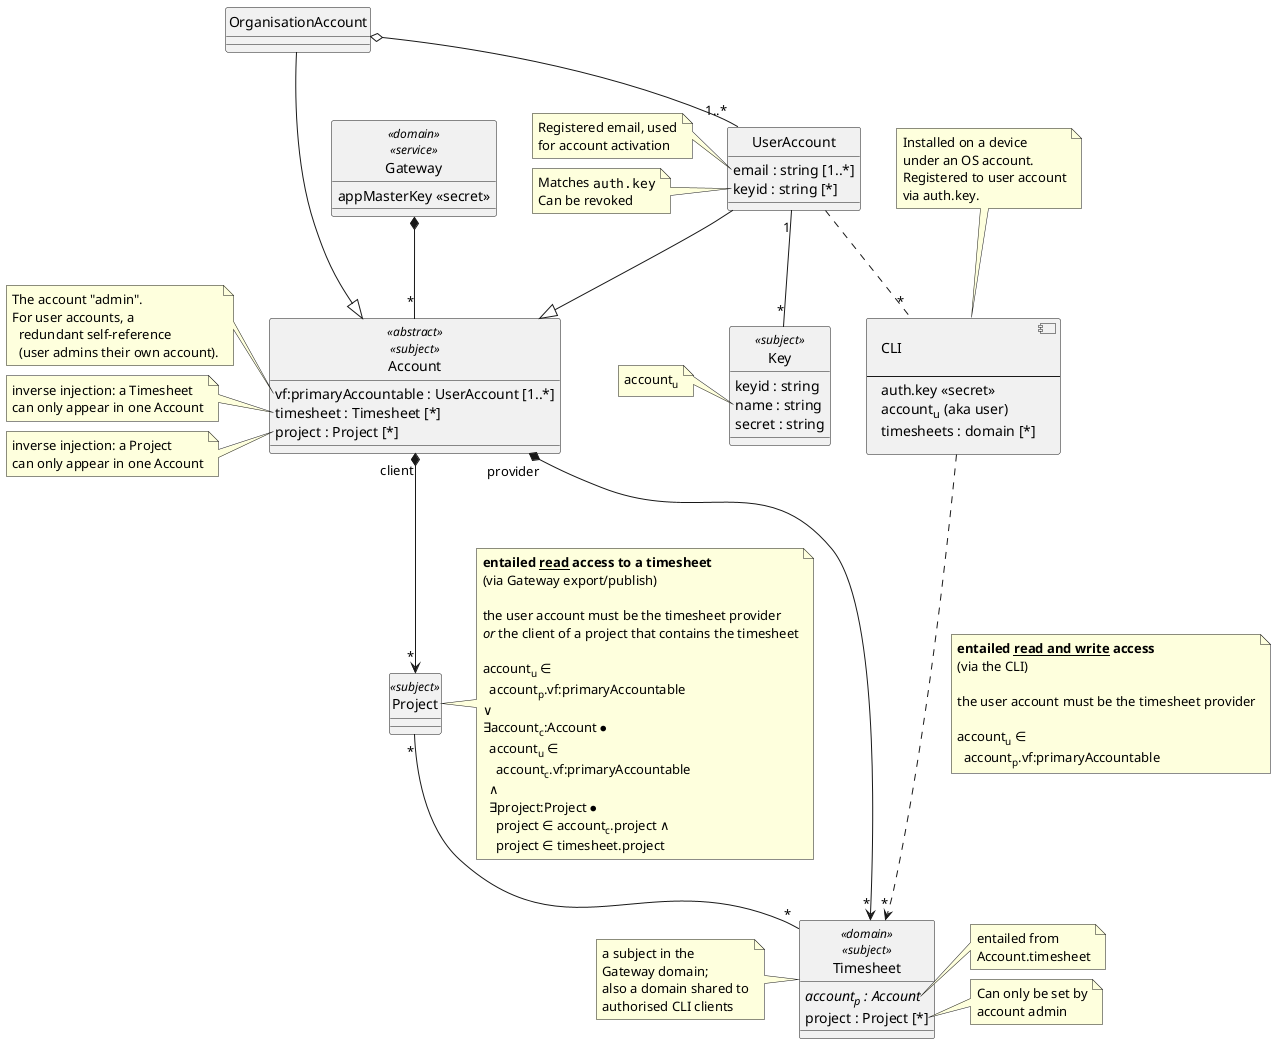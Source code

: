 @startuml
'https://plantuml.com/class-diagram

hide circle
allowmixing

class Gateway <<domain>> <<service>> {
  appMasterKey <<secret>>
}

Gateway *-- "*" Account

class Account <<abstract>> <<subject>> {
  vf:primaryAccountable : UserAccount [1..*]
  timesheet : Timesheet [*]
  project : Project [*]
}
note left of Account::vf:primaryAccountable
  The account "admin".
  For user accounts, a
    redundant self-reference
    (user admins their own account).
end note
note left of Account::timesheet
  inverse injection: a Timesheet
  can only appear in one Account
end note
note left of Account::project
  inverse injection: a Project
  can only appear in one Account
end note

Account "provider" *--> "*" Timesheet

Account "client" *--> "*" Project

class UserAccount {
  email : string [1..*]
  keyid : string [*]
}
note left of UserAccount::email
  Registered email, used
  for account activation
end note
note left of UserAccount::keyid
  Matches ""auth.key""
  Can be revoked
end note
UserAccount --|> Account

class OrganisationAccount {
}
OrganisationAccount --|> Account
OrganisationAccount o-- "1..*" UserAccount

class Timesheet <<domain>> <<subject>> {
  //account<sub>p</sub> : Account//
  project : Project [*]
}
note left of Timesheet
  a subject in the
  Gateway domain;
  also a domain shared to
  authorised CLI clients
end note
note right of Timesheet::account
  entailed from
  Account.timesheet
end note
note right of Timesheet::project
  Can only be set by
  account admin
end note

class Project <<subject>> {
}
note right of Project
  **entailed __read__ access to a timesheet**
  (via Gateway export/publish)

  the user account must be the timesheet provider
  //or// the client of a project that contains the timesheet

  account<sub>u</sub> ∈
    account<sub>p</sub>.vf:primaryAccountable
  ∨
  ∃account<sub>c</sub>:Account ⦁
    account<sub>u</sub> ∈
      account<sub>c</sub>.vf:primaryAccountable
    ∧
    ∃project:Project ⦁
      project ∈ account<sub>c</sub>.project ∧
      project ∈ timesheet.project
end note

Project "*" -- "*" Timesheet

component CLI [
  CLI

  ---
  auth.key <<secret>>
  account<sub>u</sub> (aka user)
  timesheets : domain [*]
]
note top of CLI
  Installed on a device
  under an OS account.
  Registered to user account
  via auth.key.
end note

UserAccount .. "*" CLI

CLI ..> "*" Timesheet
note bottom on link
  **entailed __read and write__ access**
  (via the CLI)

  the user account must be the timesheet provider

  account<sub>u</sub> ∈
    account<sub>p</sub>.vf:primaryAccountable
end note

class Key <<subject>> {
  keyid : string
  name : string
  secret : string
}
note left of Key::name
  account<sub>u</sub>
end note

UserAccount "1" -- "*" Key

@enduml